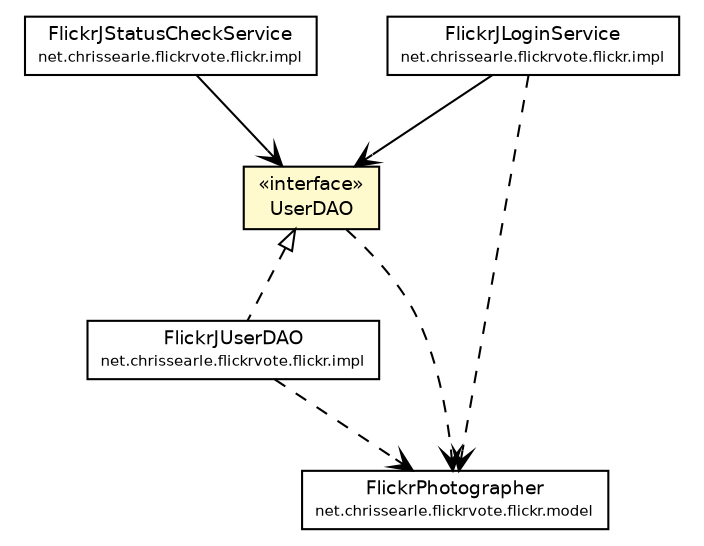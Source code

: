 #!/usr/local/bin/dot
#
# Class diagram 
# Generated by UmlGraph version 4.6 (http://www.spinellis.gr/sw/umlgraph)
#

digraph G {
	edge [fontname="Helvetica",fontsize=10,labelfontname="Helvetica",labelfontsize=10];
	node [fontname="Helvetica",fontsize=10,shape=plaintext];
	// net.chrissearle.flickrvote.flickr.UserDAO
	c60 [label=<<table border="0" cellborder="1" cellspacing="0" cellpadding="2" port="p" bgcolor="lemonChiffon" href="./UserDAO.html">
		<tr><td><table border="0" cellspacing="0" cellpadding="1">
			<tr><td> &laquo;interface&raquo; </td></tr>
			<tr><td> UserDAO </td></tr>
		</table></td></tr>
		</table>>, fontname="Helvetica", fontcolor="black", fontsize=9.0];
	// net.chrissearle.flickrvote.flickr.impl.FlickrJUserDAO
	c84 [label=<<table border="0" cellborder="1" cellspacing="0" cellpadding="2" port="p" href="./impl/FlickrJUserDAO.html">
		<tr><td><table border="0" cellspacing="0" cellpadding="1">
			<tr><td> FlickrJUserDAO </td></tr>
			<tr><td><font point-size="7.0"> net.chrissearle.flickrvote.flickr.impl </font></td></tr>
		</table></td></tr>
		</table>>, fontname="Helvetica", fontcolor="black", fontsize=9.0];
	// net.chrissearle.flickrvote.flickr.impl.FlickrJStatusCheckService
	c87 [label=<<table border="0" cellborder="1" cellspacing="0" cellpadding="2" port="p" href="./impl/FlickrJStatusCheckService.html">
		<tr><td><table border="0" cellspacing="0" cellpadding="1">
			<tr><td> FlickrJStatusCheckService </td></tr>
			<tr><td><font point-size="7.0"> net.chrissearle.flickrvote.flickr.impl </font></td></tr>
		</table></td></tr>
		</table>>, fontname="Helvetica", fontcolor="black", fontsize=9.0];
	// net.chrissearle.flickrvote.flickr.impl.FlickrJLoginService
	c89 [label=<<table border="0" cellborder="1" cellspacing="0" cellpadding="2" port="p" href="./impl/FlickrJLoginService.html">
		<tr><td><table border="0" cellspacing="0" cellpadding="1">
			<tr><td> FlickrJLoginService </td></tr>
			<tr><td><font point-size="7.0"> net.chrissearle.flickrvote.flickr.impl </font></td></tr>
		</table></td></tr>
		</table>>, fontname="Helvetica", fontcolor="black", fontsize=9.0];
	// net.chrissearle.flickrvote.flickr.model.FlickrPhotographer
	c102 [label=<<table border="0" cellborder="1" cellspacing="0" cellpadding="2" port="p" href="./model/FlickrPhotographer.html">
		<tr><td><table border="0" cellspacing="0" cellpadding="1">
			<tr><td> FlickrPhotographer </td></tr>
			<tr><td><font point-size="7.0"> net.chrissearle.flickrvote.flickr.model </font></td></tr>
		</table></td></tr>
		</table>>, fontname="Helvetica", fontcolor="black", fontsize=9.0];
	//net.chrissearle.flickrvote.flickr.impl.FlickrJUserDAO implements net.chrissearle.flickrvote.flickr.UserDAO
	c60:p -> c84:p [dir=back,arrowtail=empty,style=dashed];
	// net.chrissearle.flickrvote.flickr.impl.FlickrJStatusCheckService NAVASSOC net.chrissearle.flickrvote.flickr.UserDAO
	c87:p -> c60:p [taillabel="", label="", headlabel="", fontname="Helvetica", fontcolor="black", fontsize=10.0, color="black", arrowhead=open];
	// net.chrissearle.flickrvote.flickr.impl.FlickrJLoginService NAVASSOC net.chrissearle.flickrvote.flickr.UserDAO
	c89:p -> c60:p [taillabel="", label="", headlabel="", fontname="Helvetica", fontcolor="black", fontsize=10.0, color="black", arrowhead=open];
	// net.chrissearle.flickrvote.flickr.UserDAO DEPEND net.chrissearle.flickrvote.flickr.model.FlickrPhotographer
	c60:p -> c102:p [taillabel="", label="", headlabel="", fontname="Helvetica", fontcolor="black", fontsize=10.0, color="black", arrowhead=open, style=dashed];
	// net.chrissearle.flickrvote.flickr.impl.FlickrJUserDAO DEPEND net.chrissearle.flickrvote.flickr.model.FlickrPhotographer
	c84:p -> c102:p [taillabel="", label="", headlabel="", fontname="Helvetica", fontcolor="black", fontsize=10.0, color="black", arrowhead=open, style=dashed];
	// net.chrissearle.flickrvote.flickr.impl.FlickrJLoginService DEPEND net.chrissearle.flickrvote.flickr.model.FlickrPhotographer
	c89:p -> c102:p [taillabel="", label="", headlabel="", fontname="Helvetica", fontcolor="black", fontsize=10.0, color="black", arrowhead=open, style=dashed];
}

